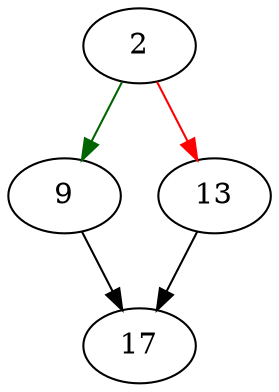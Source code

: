 strict digraph "sqlite3DbMallocRaw" {
	// Node definitions.
	2 [entry=true];
	9;
	13;
	17;

	// Edge definitions.
	2 -> 9 [
		color=darkgreen
		cond=true
	];
	2 -> 13 [
		color=red
		cond=false
	];
	9 -> 17;
	13 -> 17;
}